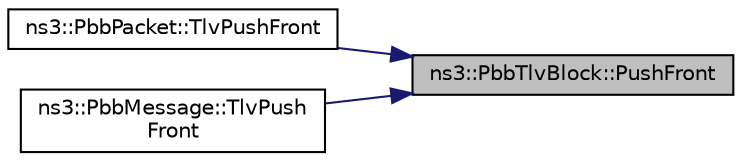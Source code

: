 digraph "ns3::PbbTlvBlock::PushFront"
{
 // LATEX_PDF_SIZE
  edge [fontname="Helvetica",fontsize="10",labelfontname="Helvetica",labelfontsize="10"];
  node [fontname="Helvetica",fontsize="10",shape=record];
  rankdir="RL";
  Node1 [label="ns3::PbbTlvBlock::PushFront",height=0.2,width=0.4,color="black", fillcolor="grey75", style="filled", fontcolor="black",tooltip="Prepends a TLV to the front of this block."];
  Node1 -> Node2 [dir="back",color="midnightblue",fontsize="10",style="solid",fontname="Helvetica"];
  Node2 [label="ns3::PbbPacket::TlvPushFront",height=0.2,width=0.4,color="black", fillcolor="white", style="filled",URL="$classns3_1_1_pbb_packet.html#a82fa25c26b64b96b80a8ddfefe627d24",tooltip="Prepends a packet TLV to the front of this packet."];
  Node1 -> Node3 [dir="back",color="midnightblue",fontsize="10",style="solid",fontname="Helvetica"];
  Node3 [label="ns3::PbbMessage::TlvPush\lFront",height=0.2,width=0.4,color="black", fillcolor="white", style="filled",URL="$classns3_1_1_pbb_message.html#a254143cfe16eb20a3118da21b76b9e46",tooltip="Prepends a message TLV to the front of this message."];
}
